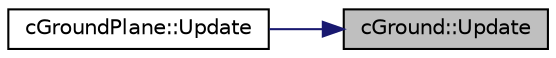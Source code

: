 digraph "cGround::Update"
{
 // LATEX_PDF_SIZE
  edge [fontname="Helvetica",fontsize="10",labelfontname="Helvetica",labelfontsize="10"];
  node [fontname="Helvetica",fontsize="10",shape=record];
  rankdir="RL";
  Node1 [label="cGround::Update",height=0.2,width=0.4,color="black", fillcolor="grey75", style="filled", fontcolor="black",tooltip=" "];
  Node1 -> Node2 [dir="back",color="midnightblue",fontsize="10",style="solid",fontname="Helvetica"];
  Node2 [label="cGroundPlane::Update",height=0.2,width=0.4,color="black", fillcolor="white", style="filled",URL="$classc_ground_plane.html#a23d11ff6d3bc8d5c59b9f771e39a6d20",tooltip=" "];
}
